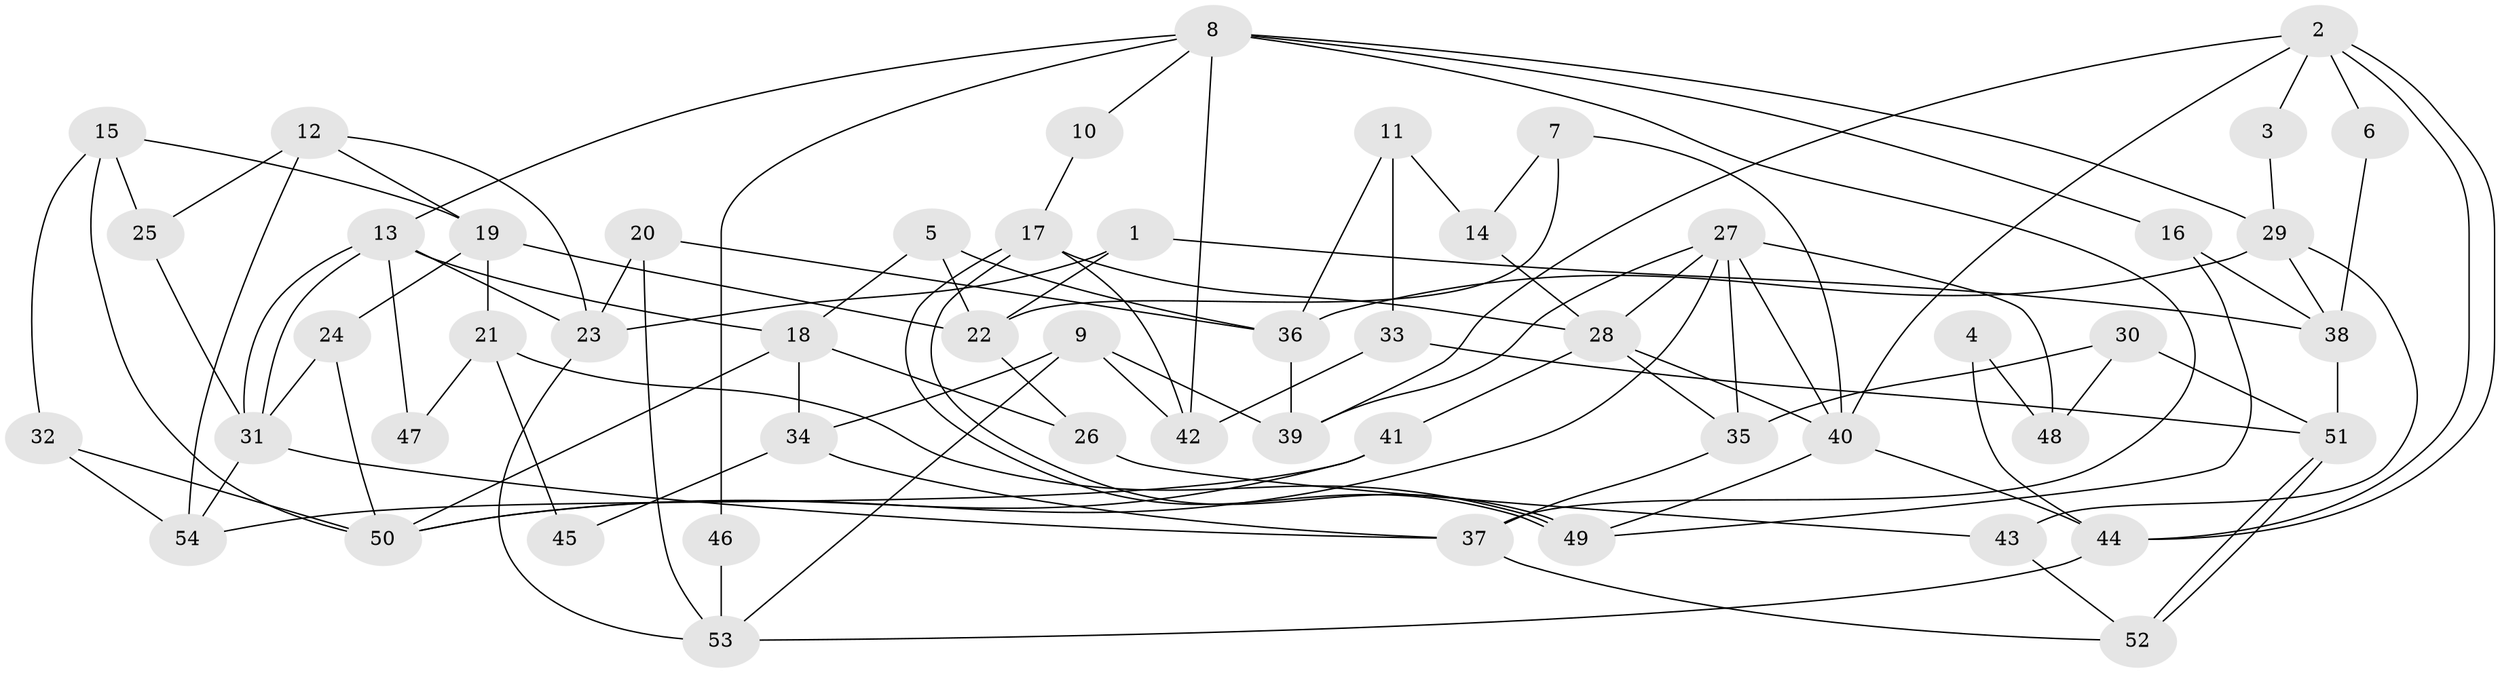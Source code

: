 // coarse degree distribution, {6: 0.2903225806451613, 5: 0.16129032258064516, 2: 0.0967741935483871, 4: 0.25806451612903225, 8: 0.06451612903225806, 10: 0.03225806451612903, 7: 0.03225806451612903, 3: 0.06451612903225806}
// Generated by graph-tools (version 1.1) at 2025/41/03/06/25 10:41:55]
// undirected, 54 vertices, 108 edges
graph export_dot {
graph [start="1"]
  node [color=gray90,style=filled];
  1;
  2;
  3;
  4;
  5;
  6;
  7;
  8;
  9;
  10;
  11;
  12;
  13;
  14;
  15;
  16;
  17;
  18;
  19;
  20;
  21;
  22;
  23;
  24;
  25;
  26;
  27;
  28;
  29;
  30;
  31;
  32;
  33;
  34;
  35;
  36;
  37;
  38;
  39;
  40;
  41;
  42;
  43;
  44;
  45;
  46;
  47;
  48;
  49;
  50;
  51;
  52;
  53;
  54;
  1 -- 23;
  1 -- 22;
  1 -- 38;
  2 -- 40;
  2 -- 44;
  2 -- 44;
  2 -- 3;
  2 -- 6;
  2 -- 39;
  3 -- 29;
  4 -- 48;
  4 -- 44;
  5 -- 36;
  5 -- 18;
  5 -- 22;
  6 -- 38;
  7 -- 40;
  7 -- 22;
  7 -- 14;
  8 -- 29;
  8 -- 13;
  8 -- 10;
  8 -- 16;
  8 -- 37;
  8 -- 42;
  8 -- 46;
  9 -- 53;
  9 -- 42;
  9 -- 34;
  9 -- 39;
  10 -- 17;
  11 -- 36;
  11 -- 14;
  11 -- 33;
  12 -- 19;
  12 -- 54;
  12 -- 23;
  12 -- 25;
  13 -- 31;
  13 -- 31;
  13 -- 18;
  13 -- 23;
  13 -- 47;
  14 -- 28;
  15 -- 50;
  15 -- 25;
  15 -- 19;
  15 -- 32;
  16 -- 49;
  16 -- 38;
  17 -- 49;
  17 -- 49;
  17 -- 42;
  17 -- 28;
  18 -- 34;
  18 -- 50;
  18 -- 26;
  19 -- 24;
  19 -- 21;
  19 -- 22;
  20 -- 23;
  20 -- 36;
  20 -- 53;
  21 -- 49;
  21 -- 45;
  21 -- 47;
  22 -- 26;
  23 -- 53;
  24 -- 31;
  24 -- 50;
  25 -- 31;
  26 -- 43;
  27 -- 39;
  27 -- 40;
  27 -- 28;
  27 -- 35;
  27 -- 48;
  27 -- 50;
  28 -- 35;
  28 -- 40;
  28 -- 41;
  29 -- 38;
  29 -- 43;
  29 -- 36;
  30 -- 51;
  30 -- 35;
  30 -- 48;
  31 -- 37;
  31 -- 54;
  32 -- 54;
  32 -- 50;
  33 -- 51;
  33 -- 42;
  34 -- 37;
  34 -- 45;
  35 -- 37;
  36 -- 39;
  37 -- 52;
  38 -- 51;
  40 -- 44;
  40 -- 49;
  41 -- 50;
  41 -- 54;
  43 -- 52;
  44 -- 53;
  46 -- 53;
  51 -- 52;
  51 -- 52;
}
